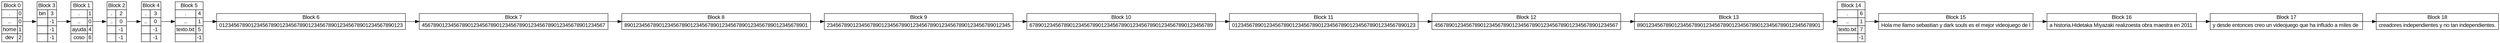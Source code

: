 digraph g {
rankdir = LR;
graph [fontname = "arial"];
node [fontname = "arial"];
edge [fontname = "arial"];
	bl0 [shape=none, margin=0, label =<
		<table border="0" cellborder="1" cellspacing="0">
			<tr> <td colspan = "2" PORT="p">Block 0</td> </tr>
			<tr> <td>.</td> <td>0</td> </tr>
			<tr> <td>..</td> <td>0</td> </tr>
			<tr> <td>home</td> <td>1</td> </tr>
			<tr> <td>dev</td> <td>2</td> </tr>
	</table> >];

	bl3 [shape=none, margin=0, label =<
		<table border="0" cellborder="1" cellspacing="0">
			<tr> <td colspan = "2" PORT="p">Block 3</td> </tr>
			<tr> <td>bin</td> <td>3</td> </tr>
			<tr> <td></td> <td>-1</td> </tr>
			<tr> <td></td> <td>-1</td> </tr>
			<tr> <td></td> <td>-1</td> </tr>
	</table> >];

	bl0 -> bl3;
	bl1 [shape=none, margin=0, label =<
		<table border="0" cellborder="1" cellspacing="0">
			<tr> <td colspan = "2" PORT="p">Block 1</td> </tr>
			<tr> <td>.</td> <td>1</td> </tr>
			<tr> <td>..</td> <td>0</td> </tr>
			<tr> <td>ayuda</td> <td>4</td> </tr>
			<tr> <td>coso</td> <td>6</td> </tr>
	</table> >];

	bl3 -> bl1;
	bl2 [shape=none, margin=0, label =<
		<table border="0" cellborder="1" cellspacing="0">
			<tr> <td colspan = "2" PORT="p">Block 2</td> </tr>
			<tr> <td>.</td> <td>2</td> </tr>
			<tr> <td>..</td> <td>0</td> </tr>
			<tr> <td></td> <td>-1</td> </tr>
			<tr> <td></td> <td>-1</td> </tr>
	</table> >];

	bl1 -> bl2;
	bl4 [shape=none, margin=0, label =<
		<table border="0" cellborder="1" cellspacing="0">
			<tr> <td colspan = "2" PORT="p">Block 4</td> </tr>
			<tr> <td>.</td> <td>3</td> </tr>
			<tr> <td>..</td> <td>0</td> </tr>
			<tr> <td></td> <td>-1</td> </tr>
			<tr> <td></td> <td>-1</td> </tr>
	</table> >];

	bl2 -> bl4;
	bl5 [shape=none, margin=0, label =<
		<table border="0" cellborder="1" cellspacing="0">
			<tr> <td colspan = "2" PORT="p">Block 5</td> </tr>
			<tr> <td>.</td> <td>4</td> </tr>
			<tr> <td>..</td> <td>1</td> </tr>
			<tr> <td>texto.txt</td> <td>5</td> </tr>
			<tr> <td></td> <td>-1</td> </tr>
	</table> >];

	bl4 -> bl5;
	bl6 [shape=none, margin=0, label =<
		<table border="0" cellborder="1" cellspacing="0">
			<tr> <td colspan = "2">Block 6</td> </tr>
			<tr> <td colspan = "2"> 0123456789012345678901234567890123456789012345678901234567890123 </td> </tr>
	</table> >];

	bl5 -> bl6;
	bl7 [shape=none, margin=0, label =<
		<table border="0" cellborder="1" cellspacing="0">
			<tr> <td colspan = "2">Block 7</td> </tr>
			<tr> <td colspan = "2"> 4567890123456789012345678901234567890123456789012345678901234567 </td> </tr>
	</table> >];

	bl6 -> bl7;
	bl8 [shape=none, margin=0, label =<
		<table border="0" cellborder="1" cellspacing="0">
			<tr> <td colspan = "2">Block 8</td> </tr>
			<tr> <td colspan = "2"> 8901234567890123456789012345678901234567890123456789012345678901 </td> </tr>
	</table> >];

	bl7 -> bl8;
	bl9 [shape=none, margin=0, label =<
		<table border="0" cellborder="1" cellspacing="0">
			<tr> <td colspan = "2">Block 9</td> </tr>
			<tr> <td colspan = "2"> 2345678901234567890123456789012345678901234567890123456789012345 </td> </tr>
	</table> >];

	bl8 -> bl9;
	bl10 [shape=none, margin=0, label =<
		<table border="0" cellborder="1" cellspacing="0">
			<tr> <td colspan = "2">Block 10</td> </tr>
			<tr> <td colspan = "2"> 6789012345678901234567890123456789012345678901234567890123456789 </td> </tr>
	</table> >];

	bl9 -> bl10;
	bl11 [shape=none, margin=0, label =<
		<table border="0" cellborder="1" cellspacing="0">
			<tr> <td colspan = "2">Block 11</td> </tr>
			<tr> <td colspan = "2"> 0123456789012345678901234567890123456789012345678901234567890123 </td> </tr>
	</table> >];

	bl10 -> bl11;
	bl12 [shape=none, margin=0, label =<
		<table border="0" cellborder="1" cellspacing="0">
			<tr> <td colspan = "2">Block 12</td> </tr>
			<tr> <td colspan = "2"> 4567890123456789012345678901234567890123456789012345678901234567 </td> </tr>
	</table> >];

	bl11 -> bl12;
	bl13 [shape=none, margin=0, label =<
		<table border="0" cellborder="1" cellspacing="0">
			<tr> <td colspan = "2">Block 13</td> </tr>
			<tr> <td colspan = "2"> 8901234567890123456789012345678901234567890123456789012345678901 </td> </tr>
	</table> >];

	bl12 -> bl13;
	bl14 [shape=none, margin=0, label =<
		<table border="0" cellborder="1" cellspacing="0">
			<tr> <td colspan = "2" PORT="p">Block 14</td> </tr>
			<tr> <td>.</td> <td>6</td> </tr>
			<tr> <td>..</td> <td>1</td> </tr>
			<tr> <td>texto.txt</td> <td>7</td> </tr>
			<tr> <td></td> <td>-1</td> </tr>
	</table> >];

	bl13 -> bl14;
	bl15 [shape=none, margin=0, label =<
		<table border="0" cellborder="1" cellspacing="0">
			<tr> <td colspan = "2">Block 15</td> </tr>
			<tr> <td colspan = "2"> Hola me llamo sebastian y dark souls es el mejor videojuego de l </td> </tr>
	</table> >];

	bl14 -> bl15;
	bl16 [shape=none, margin=0, label =<
		<table border="0" cellborder="1" cellspacing="0">
			<tr> <td colspan = "2">Block 16</td> </tr>
			<tr> <td colspan = "2"> a historia.
Hidetaka Miyazaki realizo
esta obra maestra en 2011  </td> </tr>
	</table> >];

	bl15 -> bl16;
	bl17 [shape=none, margin=0, label =<
		<table border="0" cellborder="1" cellspacing="0">
			<tr> <td colspan = "2">Block 17</td> </tr>
			<tr> <td colspan = "2"> y desde entonces creo 
un videojuego que ha influido a miles de  </td> </tr>
	</table> >];

	bl16 -> bl17;
	bl18 [shape=none, margin=0, label =<
		<table border="0" cellborder="1" cellspacing="0">
			<tr> <td colspan = "2">Block 18</td> </tr>
			<tr> <td colspan = "2"> creadores independientes y no tan independientes. </td> </tr>
	</table> >];

	bl17 -> bl18;
}

